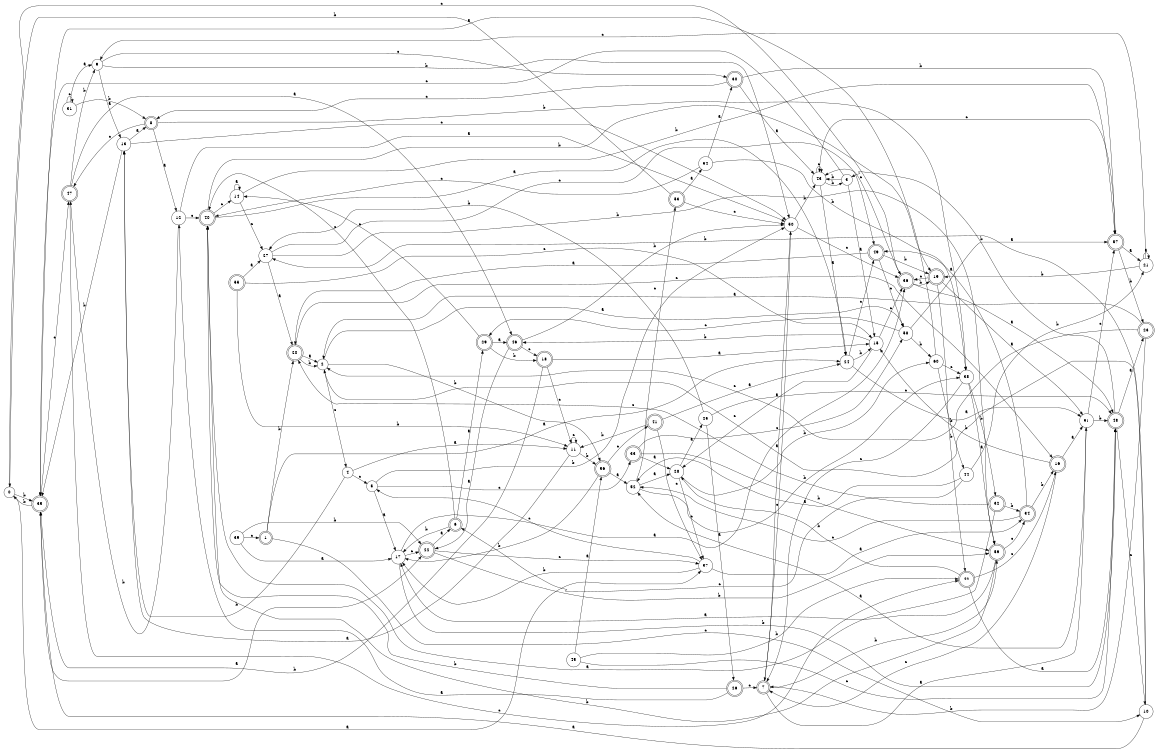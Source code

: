 digraph n49_5 {
__start0 [label="" shape="none"];

rankdir=LR;
size="8,5";

s0 [style="filled", color="black", fillcolor="white" shape="circle", label="0"];
s1 [style="rounded,filled", color="black", fillcolor="white" shape="doublecircle", label="1"];
s2 [style="filled", color="black", fillcolor="white" shape="circle", label="2"];
s3 [style="filled", color="black", fillcolor="white" shape="circle", label="3"];
s4 [style="filled", color="black", fillcolor="white" shape="circle", label="4"];
s5 [style="filled", color="black", fillcolor="white" shape="circle", label="5"];
s6 [style="rounded,filled", color="black", fillcolor="white" shape="doublecircle", label="6"];
s7 [style="rounded,filled", color="black", fillcolor="white" shape="doublecircle", label="7"];
s8 [style="rounded,filled", color="black", fillcolor="white" shape="doublecircle", label="8"];
s9 [style="filled", color="black", fillcolor="white" shape="circle", label="9"];
s10 [style="filled", color="black", fillcolor="white" shape="circle", label="10"];
s11 [style="filled", color="black", fillcolor="white" shape="circle", label="11"];
s12 [style="filled", color="black", fillcolor="white" shape="circle", label="12"];
s13 [style="filled", color="black", fillcolor="white" shape="circle", label="13"];
s14 [style="filled", color="black", fillcolor="white" shape="circle", label="14"];
s15 [style="filled", color="black", fillcolor="white" shape="circle", label="15"];
s16 [style="rounded,filled", color="black", fillcolor="white" shape="doublecircle", label="16"];
s17 [style="filled", color="black", fillcolor="white" shape="circle", label="17"];
s18 [style="rounded,filled", color="black", fillcolor="white" shape="doublecircle", label="18"];
s19 [style="rounded,filled", color="black", fillcolor="white" shape="doublecircle", label="19"];
s20 [style="rounded,filled", color="black", fillcolor="white" shape="doublecircle", label="20"];
s21 [style="filled", color="black", fillcolor="white" shape="circle", label="21"];
s22 [style="rounded,filled", color="black", fillcolor="white" shape="doublecircle", label="22"];
s23 [style="rounded,filled", color="black", fillcolor="white" shape="doublecircle", label="23"];
s24 [style="filled", color="black", fillcolor="white" shape="circle", label="24"];
s25 [style="filled", color="black", fillcolor="white" shape="circle", label="25"];
s26 [style="rounded,filled", color="black", fillcolor="white" shape="doublecircle", label="26"];
s27 [style="filled", color="black", fillcolor="white" shape="circle", label="27"];
s28 [style="filled", color="black", fillcolor="white" shape="circle", label="28"];
s29 [style="rounded,filled", color="black", fillcolor="white" shape="doublecircle", label="29"];
s30 [style="rounded,filled", color="black", fillcolor="white" shape="doublecircle", label="30"];
s31 [style="filled", color="black", fillcolor="white" shape="circle", label="31"];
s32 [style="rounded,filled", color="black", fillcolor="white" shape="doublecircle", label="32"];
s33 [style="rounded,filled", color="black", fillcolor="white" shape="doublecircle", label="33"];
s34 [style="rounded,filled", color="black", fillcolor="white" shape="doublecircle", label="34"];
s35 [style="rounded,filled", color="black", fillcolor="white" shape="doublecircle", label="35"];
s36 [style="rounded,filled", color="black", fillcolor="white" shape="doublecircle", label="36"];
s37 [style="filled", color="black", fillcolor="white" shape="circle", label="37"];
s38 [style="filled", color="black", fillcolor="white" shape="circle", label="38"];
s39 [style="filled", color="black", fillcolor="white" shape="circle", label="39"];
s40 [style="rounded,filled", color="black", fillcolor="white" shape="doublecircle", label="40"];
s41 [style="rounded,filled", color="black", fillcolor="white" shape="doublecircle", label="41"];
s42 [style="rounded,filled", color="black", fillcolor="white" shape="doublecircle", label="42"];
s43 [style="filled", color="black", fillcolor="white" shape="circle", label="43"];
s44 [style="filled", color="black", fillcolor="white" shape="circle", label="44"];
s45 [style="filled", color="black", fillcolor="white" shape="circle", label="45"];
s46 [style="rounded,filled", color="black", fillcolor="white" shape="doublecircle", label="46"];
s47 [style="rounded,filled", color="black", fillcolor="white" shape="doublecircle", label="47"];
s48 [style="rounded,filled", color="black", fillcolor="white" shape="doublecircle", label="48"];
s49 [style="rounded,filled", color="black", fillcolor="white" shape="doublecircle", label="49"];
s50 [style="filled", color="black", fillcolor="white" shape="circle", label="50"];
s51 [style="filled", color="black", fillcolor="white" shape="circle", label="51"];
s52 [style="filled", color="black", fillcolor="white" shape="circle", label="52"];
s53 [style="rounded,filled", color="black", fillcolor="white" shape="doublecircle", label="53"];
s54 [style="filled", color="black", fillcolor="white" shape="circle", label="54"];
s55 [style="rounded,filled", color="black", fillcolor="white" shape="doublecircle", label="55"];
s56 [style="rounded,filled", color="black", fillcolor="white" shape="doublecircle", label="56"];
s57 [style="rounded,filled", color="black", fillcolor="white" shape="doublecircle", label="57"];
s58 [style="filled", color="black", fillcolor="white" shape="circle", label="58"];
s59 [style="rounded,filled", color="black", fillcolor="white" shape="doublecircle", label="59"];
s60 [style="filled", color="black", fillcolor="white" shape="circle", label="60"];
s0 -> s37 [label="a"];
s0 -> s35 [label="b"];
s0 -> s36 [label="c"];
s1 -> s24 [label="a"];
s1 -> s20 [label="b"];
s1 -> s10 [label="c"];
s2 -> s58 [label="a"];
s2 -> s56 [label="b"];
s2 -> s4 [label="c"];
s3 -> s15 [label="a"];
s3 -> s43 [label="b"];
s3 -> s35 [label="c"];
s4 -> s11 [label="a"];
s4 -> s13 [label="b"];
s4 -> s5 [label="c"];
s5 -> s17 [label="a"];
s5 -> s50 [label="b"];
s5 -> s33 [label="c"];
s6 -> s29 [label="a"];
s6 -> s17 [label="b"];
s6 -> s40 [label="c"];
s7 -> s51 [label="a"];
s7 -> s59 [label="b"];
s7 -> s50 [label="c"];
s8 -> s12 [label="a"];
s8 -> s38 [label="b"];
s8 -> s47 [label="c"];
s9 -> s13 [label="a"];
s9 -> s50 [label="b"];
s9 -> s30 [label="c"];
s10 -> s35 [label="a"];
s10 -> s27 [label="b"];
s10 -> s2 [label="c"];
s11 -> s13 [label="a"];
s11 -> s56 [label="b"];
s11 -> s11 [label="c"];
s12 -> s50 [label="a"];
s12 -> s47 [label="b"];
s12 -> s40 [label="c"];
s13 -> s8 [label="a"];
s13 -> s35 [label="b"];
s13 -> s50 [label="c"];
s14 -> s14 [label="a"];
s14 -> s57 [label="b"];
s14 -> s27 [label="c"];
s15 -> s28 [label="a"];
s15 -> s46 [label="b"];
s15 -> s36 [label="c"];
s16 -> s51 [label="a"];
s16 -> s15 [label="b"];
s16 -> s7 [label="c"];
s17 -> s36 [label="a"];
s17 -> s48 [label="b"];
s17 -> s22 [label="c"];
s18 -> s15 [label="a"];
s18 -> s35 [label="b"];
s18 -> s11 [label="c"];
s19 -> s51 [label="a"];
s19 -> s42 [label="b"];
s19 -> s36 [label="c"];
s20 -> s2 [label="a"];
s20 -> s2 [label="b"];
s20 -> s16 [label="c"];
s21 -> s21 [label="a"];
s21 -> s19 [label="b"];
s21 -> s9 [label="c"];
s22 -> s6 [label="a"];
s22 -> s59 [label="b"];
s22 -> s37 [label="c"];
s23 -> s2 [label="a"];
s23 -> s7 [label="b"];
s23 -> s2 [label="c"];
s24 -> s51 [label="a"];
s24 -> s15 [label="b"];
s24 -> s49 [label="c"];
s25 -> s26 [label="a"];
s25 -> s27 [label="b"];
s25 -> s48 [label="c"];
s26 -> s12 [label="a"];
s26 -> s40 [label="b"];
s26 -> s7 [label="c"];
s27 -> s20 [label="a"];
s27 -> s59 [label="b"];
s27 -> s49 [label="c"];
s28 -> s25 [label="a"];
s28 -> s60 [label="b"];
s28 -> s37 [label="c"];
s29 -> s46 [label="a"];
s29 -> s18 [label="b"];
s29 -> s14 [label="c"];
s30 -> s43 [label="a"];
s30 -> s57 [label="b"];
s30 -> s8 [label="c"];
s31 -> s9 [label="a"];
s31 -> s8 [label="b"];
s31 -> s31 [label="c"];
s32 -> s40 [label="a"];
s32 -> s34 [label="b"];
s32 -> s20 [label="c"];
s33 -> s28 [label="a"];
s33 -> s59 [label="b"];
s33 -> s58 [label="c"];
s34 -> s49 [label="a"];
s34 -> s16 [label="b"];
s34 -> s52 [label="c"];
s35 -> s22 [label="a"];
s35 -> s0 [label="b"];
s35 -> s47 [label="c"];
s36 -> s48 [label="a"];
s36 -> s19 [label="b"];
s36 -> s43 [label="c"];
s37 -> s34 [label="a"];
s37 -> s17 [label="b"];
s37 -> s5 [label="c"];
s38 -> s59 [label="a"];
s38 -> s32 [label="b"];
s38 -> s7 [label="c"];
s39 -> s17 [label="a"];
s39 -> s22 [label="b"];
s39 -> s1 [label="c"];
s40 -> s24 [label="a"];
s40 -> s19 [label="b"];
s40 -> s14 [label="c"];
s41 -> s24 [label="a"];
s41 -> s11 [label="b"];
s41 -> s37 [label="c"];
s42 -> s48 [label="a"];
s42 -> s28 [label="b"];
s42 -> s16 [label="c"];
s43 -> s24 [label="a"];
s43 -> s3 [label="b"];
s43 -> s43 [label="c"];
s44 -> s52 [label="a"];
s44 -> s21 [label="b"];
s44 -> s6 [label="c"];
s45 -> s56 [label="a"];
s45 -> s42 [label="b"];
s45 -> s48 [label="c"];
s46 -> s22 [label="a"];
s46 -> s50 [label="b"];
s46 -> s18 [label="c"];
s47 -> s46 [label="a"];
s47 -> s9 [label="b"];
s47 -> s42 [label="c"];
s48 -> s23 [label="a"];
s48 -> s3 [label="b"];
s48 -> s10 [label="c"];
s49 -> s20 [label="a"];
s49 -> s19 [label="b"];
s49 -> s58 [label="c"];
s50 -> s7 [label="a"];
s50 -> s43 [label="b"];
s50 -> s36 [label="c"];
s51 -> s52 [label="a"];
s51 -> s48 [label="b"];
s51 -> s57 [label="c"];
s52 -> s28 [label="a"];
s52 -> s38 [label="b"];
s52 -> s53 [label="c"];
s53 -> s54 [label="a"];
s53 -> s0 [label="b"];
s53 -> s50 [label="c"];
s54 -> s30 [label="a"];
s54 -> s38 [label="b"];
s54 -> s40 [label="c"];
s55 -> s27 [label="a"];
s55 -> s11 [label="b"];
s55 -> s15 [label="c"];
s56 -> s52 [label="a"];
s56 -> s17 [label="b"];
s56 -> s41 [label="c"];
s57 -> s21 [label="a"];
s57 -> s23 [label="b"];
s57 -> s43 [label="c"];
s58 -> s57 [label="a"];
s58 -> s60 [label="b"];
s58 -> s29 [label="c"];
s59 -> s17 [label="a"];
s59 -> s40 [label="b"];
s59 -> s34 [label="c"];
s60 -> s35 [label="a"];
s60 -> s44 [label="b"];
s60 -> s38 [label="c"];

}